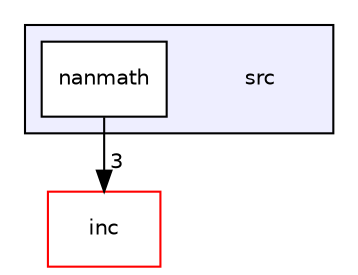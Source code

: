 digraph "src" {
  compound=true
  node [ fontsize="10", fontname="Helvetica"];
  edge [ labelfontsize="10", labelfontname="Helvetica"];
  subgraph clusterdir_68267d1309a1af8e8297ef4c3efbcdba {
    graph [ bgcolor="#eeeeff", pencolor="black", label="" URL="dir_68267d1309a1af8e8297ef4c3efbcdba.html"];
    dir_68267d1309a1af8e8297ef4c3efbcdba [shape=plaintext label="src"];
    dir_f076e12df8bd9e30361d762686db8907 [shape=box label="nanmath" color="black" fillcolor="white" style="filled" URL="dir_f076e12df8bd9e30361d762686db8907.html"];
  }
  dir_bfccd401955b95cf8c75461437045ac0 [shape=box label="inc" fillcolor="white" style="filled" color="red" URL="dir_bfccd401955b95cf8c75461437045ac0.html"];
  dir_f076e12df8bd9e30361d762686db8907->dir_bfccd401955b95cf8c75461437045ac0 [headlabel="3", labeldistance=1.5 headhref="dir_000006_000000.html"];
}
